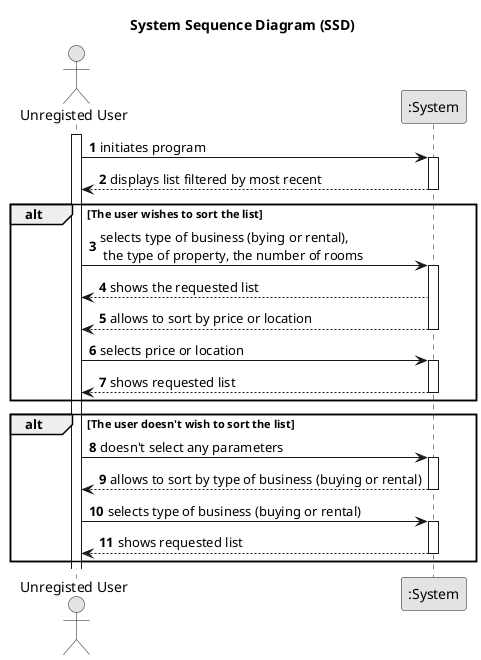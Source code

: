 @startuml
skinparam monochrome true
skinparam packageStyle rectangle
skinparam shadowing false

title System Sequence Diagram (SSD)

autonumber

actor "Unregisted User" as Client
participant ":System" as System

activate Client

    Client -> System : initiates program
    activate System

        System --> Client : displays list filtered by most recent
    deactivate System

    alt The user wishes to sort the list
    Client -> System : selects type of business (bying or rental), \n the type of property, the number of rooms
    activate System

        System --> Client : shows the requested list

        System --> Client : allows to sort by price or location
    deactivate System

    Client -> System : selects price or location
    activate System

        System --> Client : shows requested list
    deactivate System
    end alt

    alt The user doesn't wish to sort the list
    Client -> System : doesn't select any parameters
    activate System

        System --> Client : allows to sort by type of business (buying or rental)
    deactivate System

    Client -> System : selects type of business (buying or rental)
    activate System

        System --> Client : shows requested list
    deactivate System
    end alt
@enduml